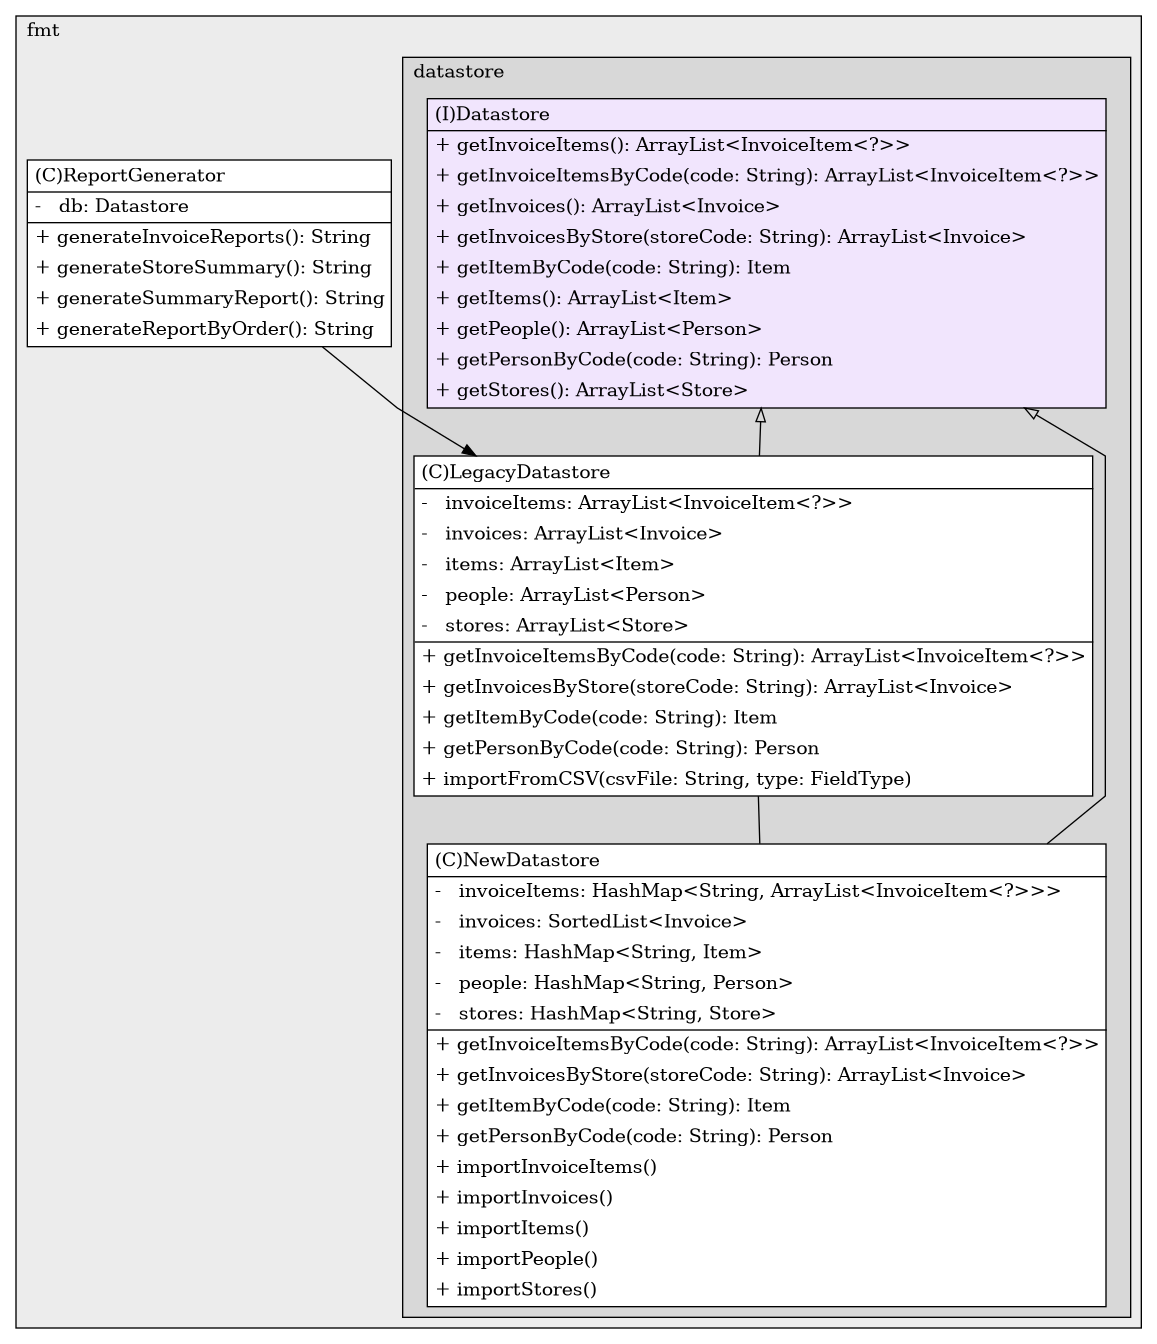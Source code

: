 @startuml
digraph g {
    rankdir="TB"
    splines=polyline

'nodes
subgraph cluster_101517 {
   	label=fmt
	labeljust=l
	fillcolor="#ececec"
	style=filled

   ReportGenerator948522656[
	label=<<TABLE BORDER="1" CELLBORDER="0" CELLPADDING="4" CELLSPACING="0">
<TR><TD ALIGN="LEFT" >(C)ReportGenerator</TD></TR>
<HR/>
<TR><TD ALIGN="LEFT" >-   db: Datastore </TD></TR>
<HR/>
<TR><TD ALIGN="LEFT" >+ generateInvoiceReports(): String</TD></TR>
<TR><TD ALIGN="LEFT" >+ generateStoreSummary(): String</TD></TR>
<TR><TD ALIGN="LEFT" >+ generateSummaryReport(): String</TD></TR>
<TR><TD ALIGN="LEFT" >+ generateReportByOrder(): String</TD></TR>

</TABLE>>
	style=filled
	margin=0
	shape=plaintext
	fillcolor="#FFFFFF"
];

subgraph cluster_1759733930 {
   	label=datastore
	labeljust=l
	fillcolor="#d8d8d8"
	style=filled

 Datastore1867718057[
	label=<<TABLE BORDER="1" CELLBORDER="0" CELLPADDING="4" CELLSPACING="0">
<TR><TD ALIGN="LEFT" >(I)Datastore</TD></TR>
<HR/>
<TR><TD ALIGN="LEFT" >+ getInvoiceItems(): ArrayList&lt;InvoiceItem&lt;?&gt;&gt;</TD></TR>
<TR><TD ALIGN="LEFT" >+ getInvoiceItemsByCode(code: String): ArrayList&lt;InvoiceItem&lt;?&gt;&gt;</TD></TR>
<TR><TD ALIGN="LEFT" >+ getInvoices(): ArrayList&lt;Invoice&gt;</TD></TR>
<TR><TD ALIGN="LEFT" >+ getInvoicesByStore(storeCode: String): ArrayList&lt;Invoice&gt;</TD></TR>
<TR><TD ALIGN="LEFT" >+ getItemByCode(code: String): Item</TD></TR>
<TR><TD ALIGN="LEFT" >+ getItems(): ArrayList&lt;Item&gt;</TD></TR>
<TR><TD ALIGN="LEFT" >+ getPeople(): ArrayList&lt;Person&gt;</TD></TR>
<TR><TD ALIGN="LEFT" >+ getPersonByCode(code: String): Person</TD></TR>
<TR><TD ALIGN="LEFT" >+ getStores(): ArrayList&lt;Store&gt;</TD></TR>
</TABLE>>
	style=filled
	margin=0
	shape=plaintext
	fillcolor="#F1E5FD"
];

   LegacyDatastore1867718057[
	label=<<TABLE BORDER="1" CELLBORDER="0" CELLPADDING="4" CELLSPACING="0">
<TR><TD ALIGN="LEFT" >(C)LegacyDatastore</TD></TR>
<HR/>
<TR><TD ALIGN="LEFT" >-   invoiceItems: ArrayList&lt;InvoiceItem&lt;?&gt;&gt; </TD></TR>
<TR><TD ALIGN="LEFT" >-   invoices: ArrayList&lt;Invoice&gt; </TD></TR>
<TR><TD ALIGN="LEFT" >-   items: ArrayList&lt;Item&gt; </TD></TR>
<TR><TD ALIGN="LEFT" >-   people: ArrayList&lt;Person&gt; </TD></TR>
<TR><TD ALIGN="LEFT" >-   stores: ArrayList&lt;Store&gt; </TD></TR>
<HR/>
<TR><TD ALIGN="LEFT" >+ getInvoiceItemsByCode(code: String): ArrayList&lt;InvoiceItem&lt;?&gt;&gt;</TD></TR>
<TR><TD ALIGN="LEFT" >+ getInvoicesByStore(storeCode: String): ArrayList&lt;Invoice&gt;</TD></TR>
<TR><TD ALIGN="LEFT" >+ getItemByCode(code: String): Item</TD></TR>
<TR><TD ALIGN="LEFT" >+ getPersonByCode(code: String): Person</TD></TR>
<TR><TD ALIGN="LEFT" >+ importFromCSV(csvFile: String, type: FieldType)</TD></TR>
</TABLE>>
	style=filled
	margin=0
	shape=plaintext
	fillcolor="#FFFFFF"
];

NewDatastore1867718057[
	label=<<TABLE BORDER="1" CELLBORDER="0" CELLPADDING="4" CELLSPACING="0">
<TR><TD ALIGN="LEFT" >(C)NewDatastore</TD></TR>
<HR/>
<TR><TD ALIGN="LEFT" >-   invoiceItems: HashMap&lt;String, ArrayList&lt;InvoiceItem&lt;?&gt;&gt;&gt; </TD></TR>
<TR><TD ALIGN="LEFT" >-   invoices: SortedList&lt;Invoice&gt; </TD></TR>
<TR><TD ALIGN="LEFT" >-   items: HashMap&lt;String, Item&gt; </TD></TR>
<TR><TD ALIGN="LEFT" >-   people: HashMap&lt;String, Person&gt; </TD></TR>
<TR><TD ALIGN="LEFT" >-   stores: HashMap&lt;String, Store&gt; </TD></TR>
<HR/>
<TR><TD ALIGN="LEFT" >+ getInvoiceItemsByCode(code: String): ArrayList&lt;InvoiceItem&lt;?&gt;&gt;</TD></TR>
<TR><TD ALIGN="LEFT" >+ getInvoicesByStore(storeCode: String): ArrayList&lt;Invoice&gt;</TD></TR>
<TR><TD ALIGN="LEFT" >+ getItemByCode(code: String): Item</TD></TR>
<TR><TD ALIGN="LEFT" >+ getPersonByCode(code: String): Person</TD></TR>
<TR><TD ALIGN="LEFT" >+ importInvoiceItems()</TD></TR>
<TR><TD ALIGN="LEFT" >+ importInvoices()</TD></TR>
<TR><TD ALIGN="LEFT" >+ importItems()</TD></TR>
<TR><TD ALIGN="LEFT" >+ importPeople()</TD></TR>
<TR><TD ALIGN="LEFT" >+ importStores()</TD></TR>
</TABLE>>
	style=filled
	margin=0
	shape=plaintext
	fillcolor="#FFFFFF"
];
}
}

'edges

LegacyDatastore1867718057 -> NewDatastore1867718057[arrowhead=none];
ReportGenerator948522656 -> LegacyDatastore1867718057[];
Datastore1867718057 -> LegacyDatastore1867718057[arrowhead=none, arrowtail=empty, dir=both];
Datastore1867718057 -> NewDatastore1867718057[arrowhead=none, arrowtail=empty, dir=both];

}
@enduml